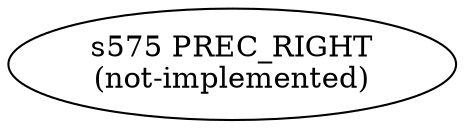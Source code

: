
  digraph assignment_expression {
  
    rankdir=LR;
  
    s575 [label="s575 PREC_RIGHT\n(not-implemented)"];
  
  }
  